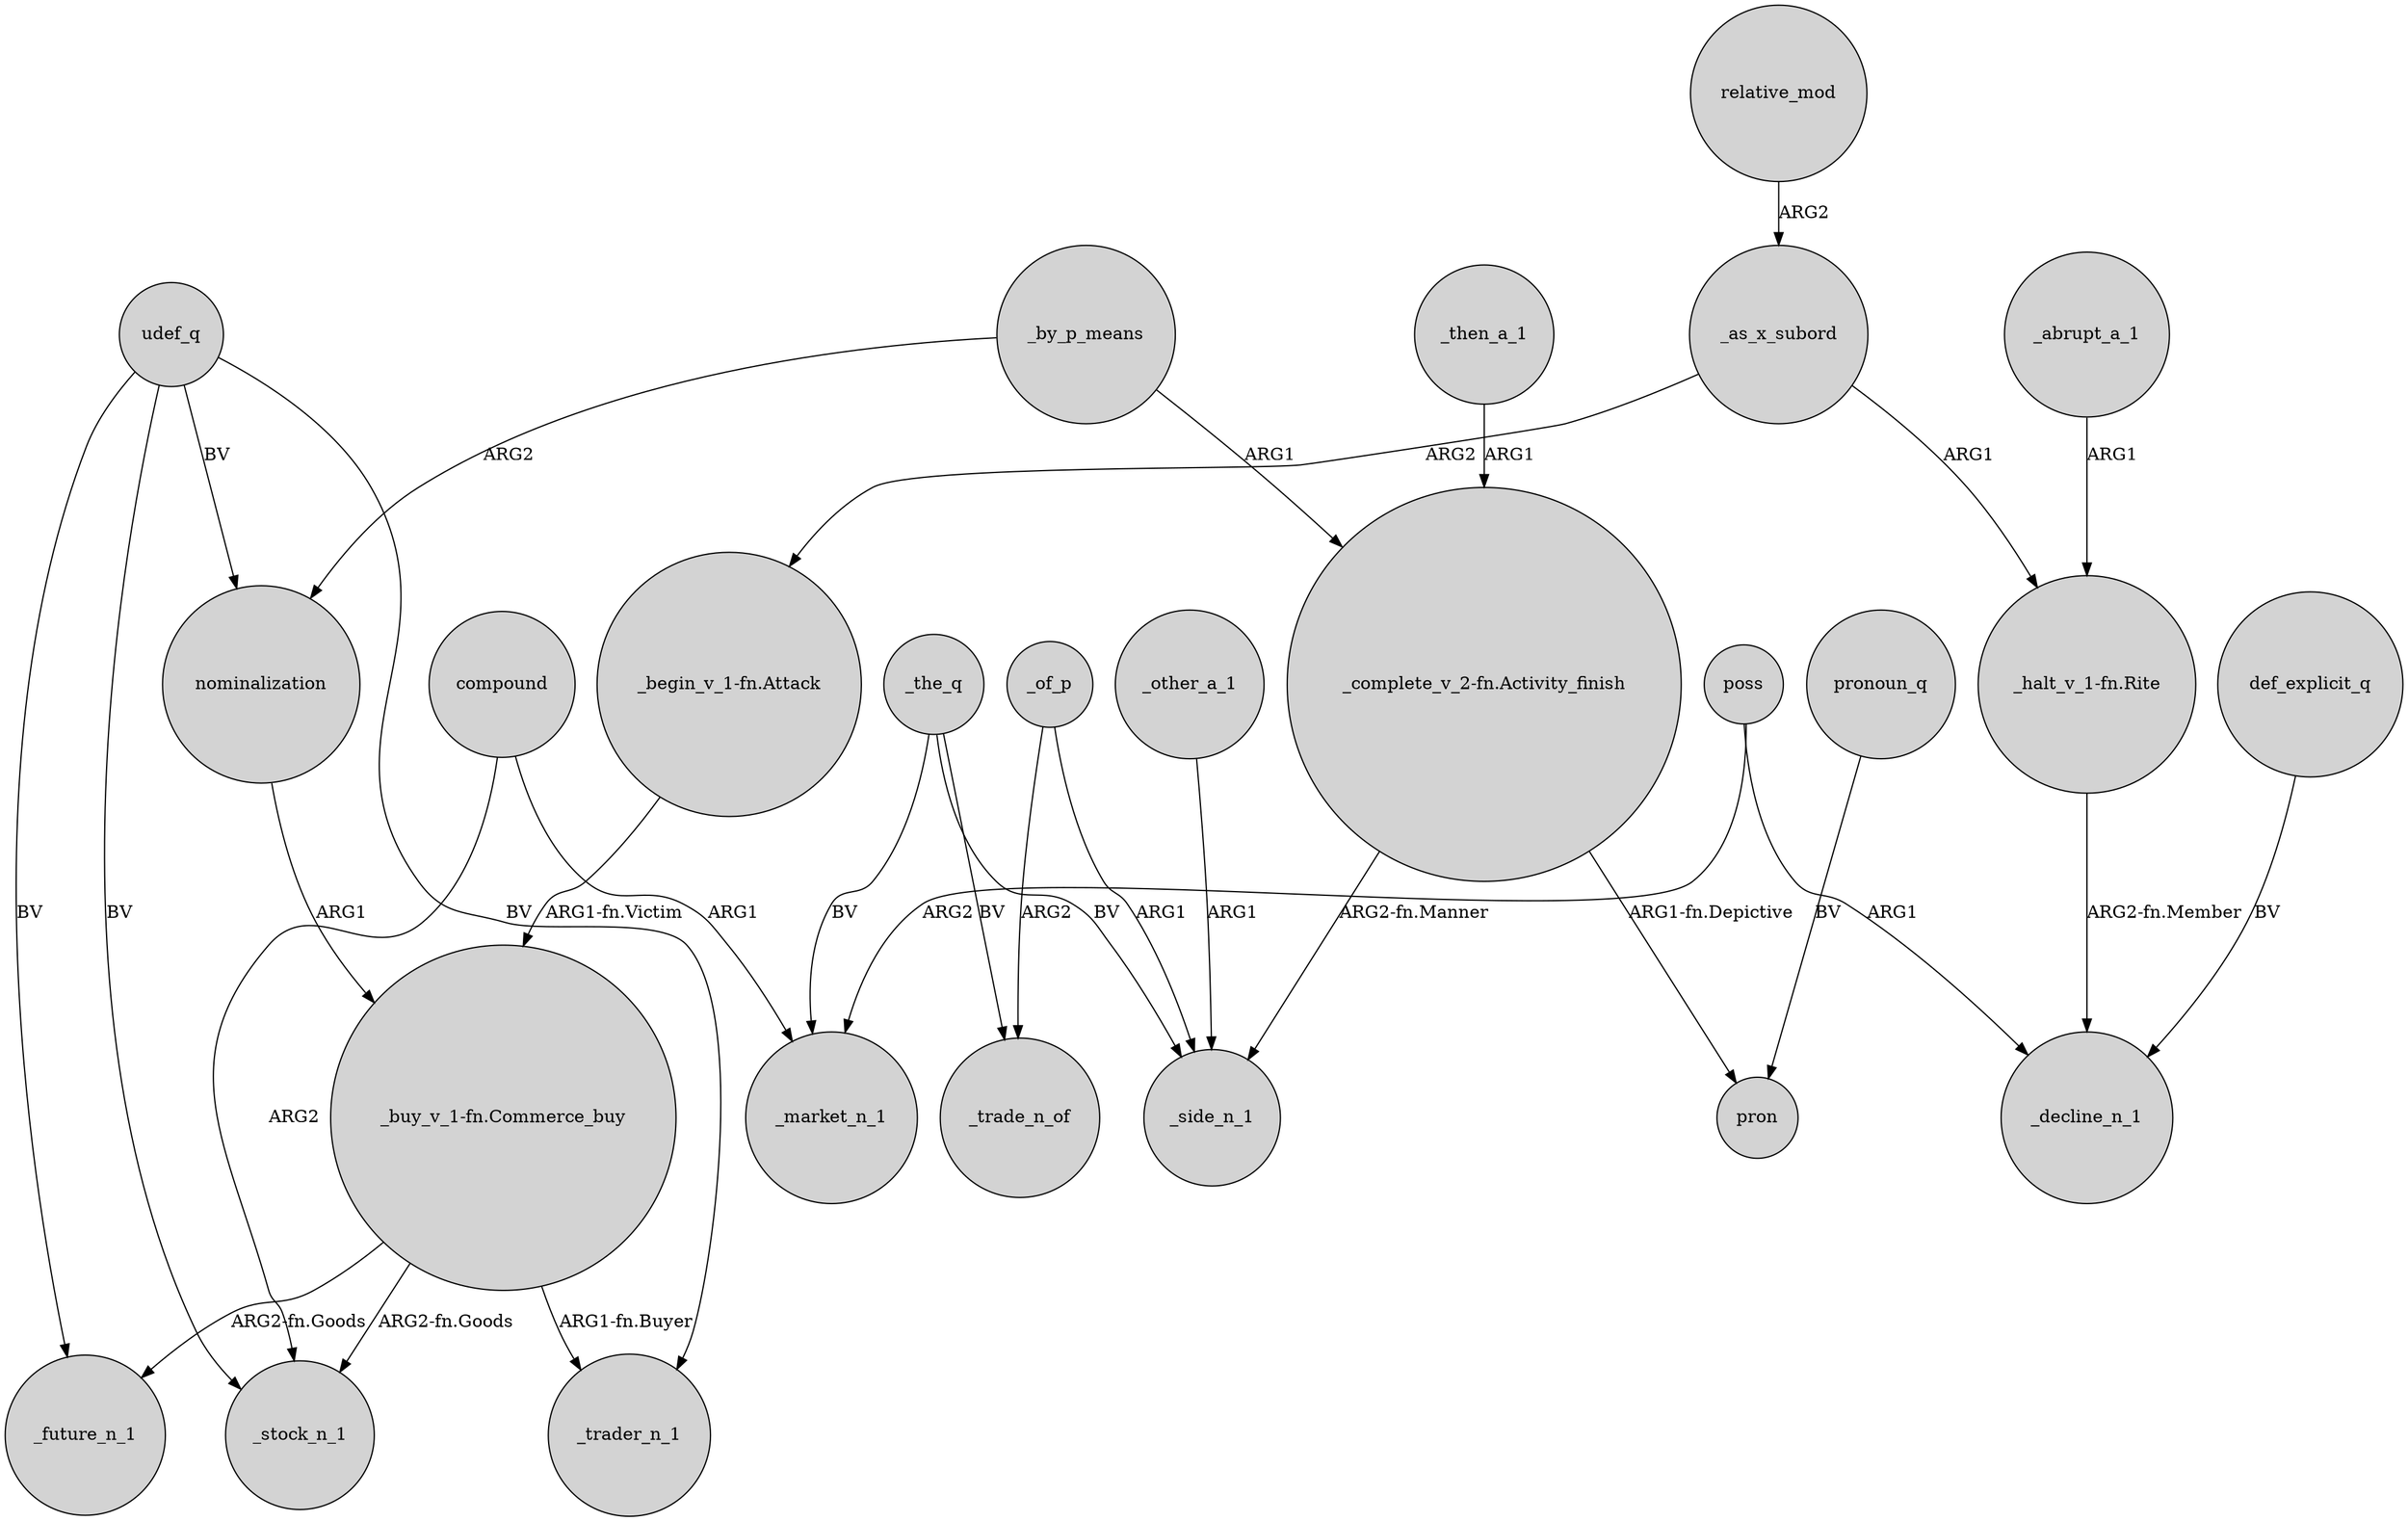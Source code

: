 digraph {
	node [shape=circle style=filled]
	"_buy_v_1-fn.Commerce_buy" -> _trader_n_1 [label="ARG1-fn.Buyer"]
	"_buy_v_1-fn.Commerce_buy" -> _stock_n_1 [label="ARG2-fn.Goods"]
	"_complete_v_2-fn.Activity_finish" -> pron [label="ARG1-fn.Depictive"]
	def_explicit_q -> _decline_n_1 [label=BV]
	_as_x_subord -> "_begin_v_1-fn.Attack" [label=ARG2]
	udef_q -> nominalization [label=BV]
	_of_p -> _trade_n_of [label=ARG2]
	_abrupt_a_1 -> "_halt_v_1-fn.Rite" [label=ARG1]
	_then_a_1 -> "_complete_v_2-fn.Activity_finish" [label=ARG1]
	relative_mod -> _as_x_subord [label=ARG2]
	udef_q -> _future_n_1 [label=BV]
	_of_p -> _side_n_1 [label=ARG1]
	_the_q -> _market_n_1 [label=BV]
	"_begin_v_1-fn.Attack" -> "_buy_v_1-fn.Commerce_buy" [label="ARG1-fn.Victim"]
	pronoun_q -> pron [label=BV]
	udef_q -> _trader_n_1 [label=BV]
	udef_q -> _stock_n_1 [label=BV]
	nominalization -> "_buy_v_1-fn.Commerce_buy" [label=ARG1]
	"_halt_v_1-fn.Rite" -> _decline_n_1 [label="ARG2-fn.Member"]
	compound -> _stock_n_1 [label=ARG2]
	_by_p_means -> nominalization [label=ARG2]
	_the_q -> _side_n_1 [label=BV]
	_as_x_subord -> "_halt_v_1-fn.Rite" [label=ARG1]
	_other_a_1 -> _side_n_1 [label=ARG1]
	compound -> _market_n_1 [label=ARG1]
	poss -> _market_n_1 [label=ARG2]
	poss -> _decline_n_1 [label=ARG1]
	_by_p_means -> "_complete_v_2-fn.Activity_finish" [label=ARG1]
	_the_q -> _trade_n_of [label=BV]
	"_complete_v_2-fn.Activity_finish" -> _side_n_1 [label="ARG2-fn.Manner"]
	"_buy_v_1-fn.Commerce_buy" -> _future_n_1 [label="ARG2-fn.Goods"]
}
